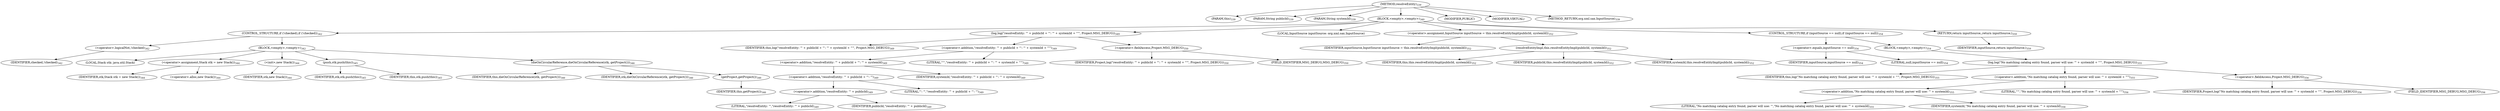 digraph "resolveEntity" {  
"386" [label = <(METHOD,resolveEntity)<SUB>339</SUB>> ]
"38" [label = <(PARAM,this)<SUB>339</SUB>> ]
"387" [label = <(PARAM,String publicId)<SUB>339</SUB>> ]
"388" [label = <(PARAM,String systemId)<SUB>339</SUB>> ]
"389" [label = <(BLOCK,&lt;empty&gt;,&lt;empty&gt;)<SUB>340</SUB>> ]
"390" [label = <(CONTROL_STRUCTURE,if (!checked),if (!checked))<SUB>342</SUB>> ]
"391" [label = <(&lt;operator&gt;.logicalNot,!checked)<SUB>342</SUB>> ]
"392" [label = <(IDENTIFIER,checked,!checked)<SUB>342</SUB>> ]
"393" [label = <(BLOCK,&lt;empty&gt;,&lt;empty&gt;)<SUB>342</SUB>> ]
"36" [label = <(LOCAL,Stack stk: java.util.Stack)> ]
"394" [label = <(&lt;operator&gt;.assignment,Stack stk = new Stack())<SUB>344</SUB>> ]
"395" [label = <(IDENTIFIER,stk,Stack stk = new Stack())<SUB>344</SUB>> ]
"396" [label = <(&lt;operator&gt;.alloc,new Stack())<SUB>344</SUB>> ]
"397" [label = <(&lt;init&gt;,new Stack())<SUB>344</SUB>> ]
"35" [label = <(IDENTIFIER,stk,new Stack())<SUB>344</SUB>> ]
"398" [label = <(push,stk.push(this))<SUB>345</SUB>> ]
"399" [label = <(IDENTIFIER,stk,stk.push(this))<SUB>345</SUB>> ]
"37" [label = <(IDENTIFIER,this,stk.push(this))<SUB>345</SUB>> ]
"400" [label = <(dieOnCircularReference,dieOnCircularReference(stk, getProject()))<SUB>346</SUB>> ]
"40" [label = <(IDENTIFIER,this,dieOnCircularReference(stk, getProject()))<SUB>346</SUB>> ]
"401" [label = <(IDENTIFIER,stk,dieOnCircularReference(stk, getProject()))<SUB>346</SUB>> ]
"402" [label = <(getProject,getProject())<SUB>346</SUB>> ]
"39" [label = <(IDENTIFIER,this,getProject())<SUB>346</SUB>> ]
"403" [label = <(log,log(&quot;resolveEntity: '&quot; + publicId + &quot;': '&quot; + systemId + &quot;'&quot;, Project.MSG_DEBUG))<SUB>349</SUB>> ]
"41" [label = <(IDENTIFIER,this,log(&quot;resolveEntity: '&quot; + publicId + &quot;': '&quot; + systemId + &quot;'&quot;, Project.MSG_DEBUG))<SUB>349</SUB>> ]
"404" [label = <(&lt;operator&gt;.addition,&quot;resolveEntity: '&quot; + publicId + &quot;': '&quot; + systemId + &quot;'&quot;)<SUB>349</SUB>> ]
"405" [label = <(&lt;operator&gt;.addition,&quot;resolveEntity: '&quot; + publicId + &quot;': '&quot; + systemId)<SUB>349</SUB>> ]
"406" [label = <(&lt;operator&gt;.addition,&quot;resolveEntity: '&quot; + publicId + &quot;': '&quot;)<SUB>349</SUB>> ]
"407" [label = <(&lt;operator&gt;.addition,&quot;resolveEntity: '&quot; + publicId)<SUB>349</SUB>> ]
"408" [label = <(LITERAL,&quot;resolveEntity: '&quot;,&quot;resolveEntity: '&quot; + publicId)<SUB>349</SUB>> ]
"409" [label = <(IDENTIFIER,publicId,&quot;resolveEntity: '&quot; + publicId)<SUB>349</SUB>> ]
"410" [label = <(LITERAL,&quot;': '&quot;,&quot;resolveEntity: '&quot; + publicId + &quot;': '&quot;)<SUB>349</SUB>> ]
"411" [label = <(IDENTIFIER,systemId,&quot;resolveEntity: '&quot; + publicId + &quot;': '&quot; + systemId)<SUB>349</SUB>> ]
"412" [label = <(LITERAL,&quot;'&quot;,&quot;resolveEntity: '&quot; + publicId + &quot;': '&quot; + systemId + &quot;'&quot;)<SUB>349</SUB>> ]
"413" [label = <(&lt;operator&gt;.fieldAccess,Project.MSG_DEBUG)<SUB>350</SUB>> ]
"414" [label = <(IDENTIFIER,Project,log(&quot;resolveEntity: '&quot; + publicId + &quot;': '&quot; + systemId + &quot;'&quot;, Project.MSG_DEBUG))<SUB>350</SUB>> ]
"415" [label = <(FIELD_IDENTIFIER,MSG_DEBUG,MSG_DEBUG)<SUB>350</SUB>> ]
"416" [label = <(LOCAL,InputSource inputSource: org.xml.sax.InputSource)> ]
"417" [label = <(&lt;operator&gt;.assignment,InputSource inputSource = this.resolveEntityImpl(publicId, systemId))<SUB>352</SUB>> ]
"418" [label = <(IDENTIFIER,inputSource,InputSource inputSource = this.resolveEntityImpl(publicId, systemId))<SUB>352</SUB>> ]
"419" [label = <(resolveEntityImpl,this.resolveEntityImpl(publicId, systemId))<SUB>352</SUB>> ]
"42" [label = <(IDENTIFIER,this,this.resolveEntityImpl(publicId, systemId))<SUB>352</SUB>> ]
"420" [label = <(IDENTIFIER,publicId,this.resolveEntityImpl(publicId, systemId))<SUB>352</SUB>> ]
"421" [label = <(IDENTIFIER,systemId,this.resolveEntityImpl(publicId, systemId))<SUB>352</SUB>> ]
"422" [label = <(CONTROL_STRUCTURE,if (inputSource == null),if (inputSource == null))<SUB>354</SUB>> ]
"423" [label = <(&lt;operator&gt;.equals,inputSource == null)<SUB>354</SUB>> ]
"424" [label = <(IDENTIFIER,inputSource,inputSource == null)<SUB>354</SUB>> ]
"425" [label = <(LITERAL,null,inputSource == null)<SUB>354</SUB>> ]
"426" [label = <(BLOCK,&lt;empty&gt;,&lt;empty&gt;)<SUB>354</SUB>> ]
"427" [label = <(log,log(&quot;No matching catalog entry found, parser will use: '&quot; + systemId + &quot;'&quot;, Project.MSG_DEBUG))<SUB>355</SUB>> ]
"43" [label = <(IDENTIFIER,this,log(&quot;No matching catalog entry found, parser will use: '&quot; + systemId + &quot;'&quot;, Project.MSG_DEBUG))<SUB>355</SUB>> ]
"428" [label = <(&lt;operator&gt;.addition,&quot;No matching catalog entry found, parser will use: '&quot; + systemId + &quot;'&quot;)<SUB>355</SUB>> ]
"429" [label = <(&lt;operator&gt;.addition,&quot;No matching catalog entry found, parser will use: '&quot; + systemId)<SUB>355</SUB>> ]
"430" [label = <(LITERAL,&quot;No matching catalog entry found, parser will use: '&quot;,&quot;No matching catalog entry found, parser will use: '&quot; + systemId)<SUB>355</SUB>> ]
"431" [label = <(IDENTIFIER,systemId,&quot;No matching catalog entry found, parser will use: '&quot; + systemId)<SUB>356</SUB>> ]
"432" [label = <(LITERAL,&quot;'&quot;,&quot;No matching catalog entry found, parser will use: '&quot; + systemId + &quot;'&quot;)<SUB>356</SUB>> ]
"433" [label = <(&lt;operator&gt;.fieldAccess,Project.MSG_DEBUG)<SUB>356</SUB>> ]
"434" [label = <(IDENTIFIER,Project,log(&quot;No matching catalog entry found, parser will use: '&quot; + systemId + &quot;'&quot;, Project.MSG_DEBUG))<SUB>356</SUB>> ]
"435" [label = <(FIELD_IDENTIFIER,MSG_DEBUG,MSG_DEBUG)<SUB>356</SUB>> ]
"436" [label = <(RETURN,return inputSource;,return inputSource;)<SUB>359</SUB>> ]
"437" [label = <(IDENTIFIER,inputSource,return inputSource;)<SUB>359</SUB>> ]
"438" [label = <(MODIFIER,PUBLIC)> ]
"439" [label = <(MODIFIER,VIRTUAL)> ]
"440" [label = <(METHOD_RETURN,org.xml.sax.InputSource)<SUB>339</SUB>> ]
  "386" -> "38" 
  "386" -> "387" 
  "386" -> "388" 
  "386" -> "389" 
  "386" -> "438" 
  "386" -> "439" 
  "386" -> "440" 
  "389" -> "390" 
  "389" -> "403" 
  "389" -> "416" 
  "389" -> "417" 
  "389" -> "422" 
  "389" -> "436" 
  "390" -> "391" 
  "390" -> "393" 
  "391" -> "392" 
  "393" -> "36" 
  "393" -> "394" 
  "393" -> "397" 
  "393" -> "398" 
  "393" -> "400" 
  "394" -> "395" 
  "394" -> "396" 
  "397" -> "35" 
  "398" -> "399" 
  "398" -> "37" 
  "400" -> "40" 
  "400" -> "401" 
  "400" -> "402" 
  "402" -> "39" 
  "403" -> "41" 
  "403" -> "404" 
  "403" -> "413" 
  "404" -> "405" 
  "404" -> "412" 
  "405" -> "406" 
  "405" -> "411" 
  "406" -> "407" 
  "406" -> "410" 
  "407" -> "408" 
  "407" -> "409" 
  "413" -> "414" 
  "413" -> "415" 
  "417" -> "418" 
  "417" -> "419" 
  "419" -> "42" 
  "419" -> "420" 
  "419" -> "421" 
  "422" -> "423" 
  "422" -> "426" 
  "423" -> "424" 
  "423" -> "425" 
  "426" -> "427" 
  "427" -> "43" 
  "427" -> "428" 
  "427" -> "433" 
  "428" -> "429" 
  "428" -> "432" 
  "429" -> "430" 
  "429" -> "431" 
  "433" -> "434" 
  "433" -> "435" 
  "436" -> "437" 
}
